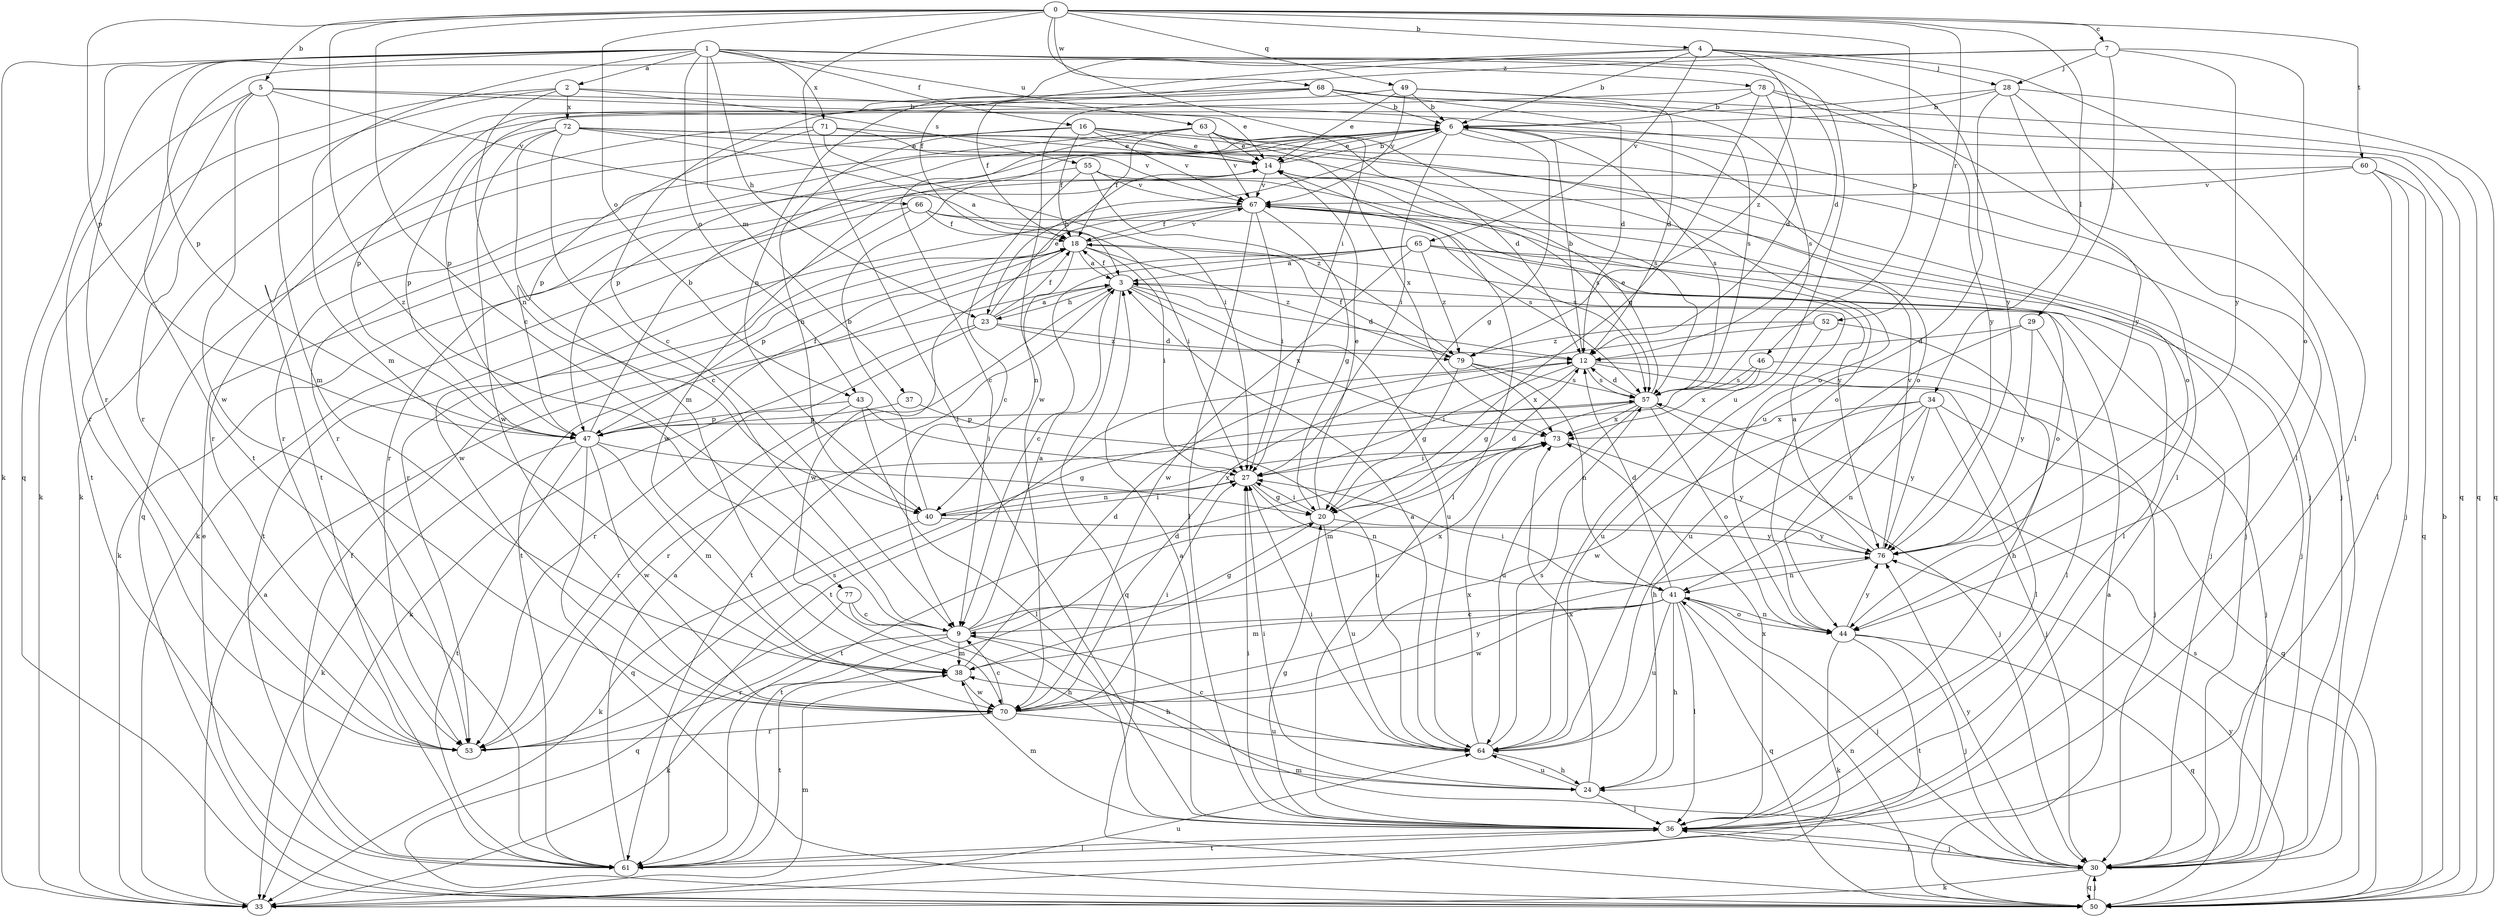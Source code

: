 strict digraph  {
0;
1;
2;
3;
4;
5;
6;
7;
9;
12;
14;
16;
18;
20;
23;
24;
27;
28;
29;
30;
33;
34;
36;
37;
38;
40;
41;
43;
44;
46;
47;
49;
50;
52;
53;
55;
57;
60;
61;
63;
64;
65;
66;
67;
68;
70;
71;
72;
73;
76;
77;
78;
79;
0 -> 4  [label=b];
0 -> 5  [label=b];
0 -> 7  [label=c];
0 -> 9  [label=c];
0 -> 27  [label=i];
0 -> 34  [label=l];
0 -> 36  [label=l];
0 -> 43  [label=o];
0 -> 46  [label=p];
0 -> 47  [label=p];
0 -> 49  [label=q];
0 -> 52  [label=r];
0 -> 60  [label=t];
0 -> 68  [label=w];
0 -> 77  [label=z];
1 -> 2  [label=a];
1 -> 12  [label=d];
1 -> 16  [label=f];
1 -> 23  [label=h];
1 -> 33  [label=k];
1 -> 37  [label=m];
1 -> 38  [label=m];
1 -> 43  [label=o];
1 -> 47  [label=p];
1 -> 50  [label=q];
1 -> 53  [label=r];
1 -> 63  [label=u];
1 -> 64  [label=u];
1 -> 71  [label=x];
1 -> 78  [label=z];
2 -> 14  [label=e];
2 -> 33  [label=k];
2 -> 40  [label=n];
2 -> 53  [label=r];
2 -> 55  [label=s];
2 -> 72  [label=x];
3 -> 12  [label=d];
3 -> 18  [label=f];
3 -> 23  [label=h];
3 -> 50  [label=q];
3 -> 61  [label=t];
3 -> 64  [label=u];
3 -> 73  [label=x];
4 -> 6  [label=b];
4 -> 9  [label=c];
4 -> 18  [label=f];
4 -> 28  [label=j];
4 -> 36  [label=l];
4 -> 65  [label=v];
4 -> 76  [label=y];
4 -> 79  [label=z];
5 -> 6  [label=b];
5 -> 38  [label=m];
5 -> 53  [label=r];
5 -> 57  [label=s];
5 -> 61  [label=t];
5 -> 66  [label=v];
5 -> 70  [label=w];
6 -> 14  [label=e];
6 -> 20  [label=g];
6 -> 23  [label=h];
6 -> 27  [label=i];
6 -> 36  [label=l];
6 -> 44  [label=o];
6 -> 47  [label=p];
6 -> 53  [label=r];
6 -> 57  [label=s];
7 -> 28  [label=j];
7 -> 29  [label=j];
7 -> 40  [label=n];
7 -> 44  [label=o];
7 -> 61  [label=t];
7 -> 76  [label=y];
9 -> 3  [label=a];
9 -> 20  [label=g];
9 -> 24  [label=h];
9 -> 33  [label=k];
9 -> 38  [label=m];
9 -> 53  [label=r];
9 -> 73  [label=x];
12 -> 6  [label=b];
12 -> 20  [label=g];
12 -> 27  [label=i];
12 -> 30  [label=j];
12 -> 36  [label=l];
12 -> 57  [label=s];
14 -> 6  [label=b];
14 -> 36  [label=l];
14 -> 53  [label=r];
14 -> 57  [label=s];
14 -> 67  [label=v];
16 -> 14  [label=e];
16 -> 18  [label=f];
16 -> 30  [label=j];
16 -> 40  [label=n];
16 -> 44  [label=o];
16 -> 50  [label=q];
16 -> 67  [label=v];
18 -> 3  [label=a];
18 -> 27  [label=i];
18 -> 30  [label=j];
18 -> 40  [label=n];
18 -> 47  [label=p];
18 -> 67  [label=v];
18 -> 70  [label=w];
18 -> 79  [label=z];
20 -> 12  [label=d];
20 -> 14  [label=e];
20 -> 27  [label=i];
20 -> 61  [label=t];
20 -> 64  [label=u];
20 -> 76  [label=y];
23 -> 3  [label=a];
23 -> 12  [label=d];
23 -> 14  [label=e];
23 -> 18  [label=f];
23 -> 33  [label=k];
23 -> 53  [label=r];
23 -> 79  [label=z];
24 -> 27  [label=i];
24 -> 36  [label=l];
24 -> 64  [label=u];
24 -> 73  [label=x];
27 -> 20  [label=g];
27 -> 40  [label=n];
27 -> 41  [label=n];
28 -> 6  [label=b];
28 -> 33  [label=k];
28 -> 36  [label=l];
28 -> 50  [label=q];
28 -> 64  [label=u];
28 -> 76  [label=y];
29 -> 12  [label=d];
29 -> 36  [label=l];
29 -> 64  [label=u];
29 -> 76  [label=y];
30 -> 33  [label=k];
30 -> 36  [label=l];
30 -> 38  [label=m];
30 -> 50  [label=q];
30 -> 76  [label=y];
33 -> 3  [label=a];
33 -> 38  [label=m];
33 -> 64  [label=u];
34 -> 24  [label=h];
34 -> 30  [label=j];
34 -> 41  [label=n];
34 -> 50  [label=q];
34 -> 70  [label=w];
34 -> 73  [label=x];
34 -> 76  [label=y];
36 -> 3  [label=a];
36 -> 20  [label=g];
36 -> 27  [label=i];
36 -> 30  [label=j];
36 -> 38  [label=m];
36 -> 61  [label=t];
36 -> 73  [label=x];
37 -> 47  [label=p];
37 -> 64  [label=u];
38 -> 12  [label=d];
38 -> 61  [label=t];
38 -> 70  [label=w];
40 -> 6  [label=b];
40 -> 27  [label=i];
40 -> 33  [label=k];
40 -> 73  [label=x];
40 -> 76  [label=y];
41 -> 9  [label=c];
41 -> 12  [label=d];
41 -> 24  [label=h];
41 -> 27  [label=i];
41 -> 30  [label=j];
41 -> 36  [label=l];
41 -> 38  [label=m];
41 -> 44  [label=o];
41 -> 50  [label=q];
41 -> 64  [label=u];
41 -> 70  [label=w];
43 -> 27  [label=i];
43 -> 36  [label=l];
43 -> 47  [label=p];
43 -> 53  [label=r];
44 -> 30  [label=j];
44 -> 33  [label=k];
44 -> 41  [label=n];
44 -> 50  [label=q];
44 -> 61  [label=t];
44 -> 76  [label=y];
46 -> 30  [label=j];
46 -> 53  [label=r];
46 -> 57  [label=s];
46 -> 73  [label=x];
47 -> 6  [label=b];
47 -> 18  [label=f];
47 -> 20  [label=g];
47 -> 33  [label=k];
47 -> 38  [label=m];
47 -> 50  [label=q];
47 -> 61  [label=t];
47 -> 70  [label=w];
49 -> 6  [label=b];
49 -> 12  [label=d];
49 -> 14  [label=e];
49 -> 50  [label=q];
49 -> 67  [label=v];
49 -> 70  [label=w];
50 -> 3  [label=a];
50 -> 6  [label=b];
50 -> 14  [label=e];
50 -> 30  [label=j];
50 -> 41  [label=n];
50 -> 57  [label=s];
50 -> 76  [label=y];
52 -> 24  [label=h];
52 -> 61  [label=t];
52 -> 64  [label=u];
52 -> 79  [label=z];
53 -> 57  [label=s];
55 -> 9  [label=c];
55 -> 44  [label=o];
55 -> 67  [label=v];
55 -> 70  [label=w];
55 -> 79  [label=z];
57 -> 12  [label=d];
57 -> 14  [label=e];
57 -> 30  [label=j];
57 -> 38  [label=m];
57 -> 44  [label=o];
57 -> 47  [label=p];
57 -> 64  [label=u];
57 -> 73  [label=x];
60 -> 30  [label=j];
60 -> 33  [label=k];
60 -> 36  [label=l];
60 -> 50  [label=q];
60 -> 67  [label=v];
61 -> 3  [label=a];
61 -> 18  [label=f];
61 -> 36  [label=l];
63 -> 9  [label=c];
63 -> 12  [label=d];
63 -> 14  [label=e];
63 -> 18  [label=f];
63 -> 53  [label=r];
63 -> 57  [label=s];
63 -> 67  [label=v];
63 -> 73  [label=x];
64 -> 3  [label=a];
64 -> 9  [label=c];
64 -> 24  [label=h];
64 -> 27  [label=i];
64 -> 57  [label=s];
64 -> 73  [label=x];
65 -> 3  [label=a];
65 -> 9  [label=c];
65 -> 30  [label=j];
65 -> 36  [label=l];
65 -> 44  [label=o];
65 -> 61  [label=t];
65 -> 70  [label=w];
65 -> 79  [label=z];
66 -> 18  [label=f];
66 -> 27  [label=i];
66 -> 33  [label=k];
66 -> 57  [label=s];
66 -> 70  [label=w];
67 -> 18  [label=f];
67 -> 20  [label=g];
67 -> 27  [label=i];
67 -> 30  [label=j];
67 -> 36  [label=l];
67 -> 53  [label=r];
67 -> 57  [label=s];
67 -> 61  [label=t];
67 -> 76  [label=y];
68 -> 6  [label=b];
68 -> 12  [label=d];
68 -> 18  [label=f];
68 -> 47  [label=p];
68 -> 50  [label=q];
68 -> 57  [label=s];
68 -> 61  [label=t];
70 -> 9  [label=c];
70 -> 12  [label=d];
70 -> 27  [label=i];
70 -> 53  [label=r];
70 -> 64  [label=u];
70 -> 76  [label=y];
71 -> 14  [label=e];
71 -> 27  [label=i];
71 -> 47  [label=p];
71 -> 53  [label=r];
71 -> 67  [label=v];
72 -> 3  [label=a];
72 -> 9  [label=c];
72 -> 14  [label=e];
72 -> 30  [label=j];
72 -> 38  [label=m];
72 -> 44  [label=o];
72 -> 47  [label=p];
72 -> 70  [label=w];
73 -> 27  [label=i];
73 -> 61  [label=t];
73 -> 76  [label=y];
76 -> 3  [label=a];
76 -> 41  [label=n];
76 -> 67  [label=v];
77 -> 9  [label=c];
77 -> 24  [label=h];
77 -> 50  [label=q];
78 -> 6  [label=b];
78 -> 12  [label=d];
78 -> 20  [label=g];
78 -> 30  [label=j];
78 -> 47  [label=p];
78 -> 76  [label=y];
79 -> 18  [label=f];
79 -> 20  [label=g];
79 -> 41  [label=n];
79 -> 57  [label=s];
79 -> 73  [label=x];
}

